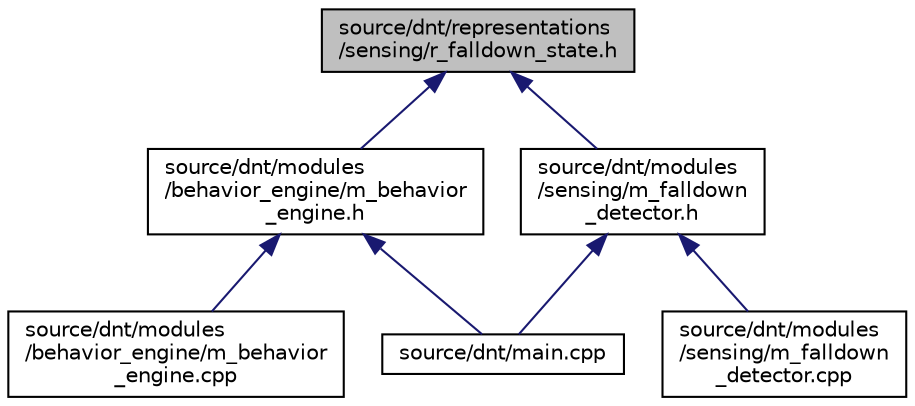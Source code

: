 digraph "source/dnt/representations/sensing/r_falldown_state.h"
{
  edge [fontname="Helvetica",fontsize="10",labelfontname="Helvetica",labelfontsize="10"];
  node [fontname="Helvetica",fontsize="10",shape=record];
  Node3 [label="source/dnt/representations\l/sensing/r_falldown_state.h",height=0.2,width=0.4,color="black", fillcolor="grey75", style="filled", fontcolor="black"];
  Node3 -> Node4 [dir="back",color="midnightblue",fontsize="10",style="solid",fontname="Helvetica"];
  Node4 [label="source/dnt/modules\l/behavior_engine/m_behavior\l_engine.h",height=0.2,width=0.4,color="black", fillcolor="white", style="filled",URL="$m__behavior__engine_8h.html"];
  Node4 -> Node5 [dir="back",color="midnightblue",fontsize="10",style="solid",fontname="Helvetica"];
  Node5 [label="source/dnt/main.cpp",height=0.2,width=0.4,color="black", fillcolor="white", style="filled",URL="$dnt_2main_8cpp.html"];
  Node4 -> Node6 [dir="back",color="midnightblue",fontsize="10",style="solid",fontname="Helvetica"];
  Node6 [label="source/dnt/modules\l/behavior_engine/m_behavior\l_engine.cpp",height=0.2,width=0.4,color="black", fillcolor="white", style="filled",URL="$m__behavior__engine_8cpp.html"];
  Node3 -> Node7 [dir="back",color="midnightblue",fontsize="10",style="solid",fontname="Helvetica"];
  Node7 [label="source/dnt/modules\l/sensing/m_falldown\l_detector.h",height=0.2,width=0.4,color="black", fillcolor="white", style="filled",URL="$m__falldown__detector_8h.html",tooltip="Detect whether the robot has fallen over. "];
  Node7 -> Node5 [dir="back",color="midnightblue",fontsize="10",style="solid",fontname="Helvetica"];
  Node7 -> Node8 [dir="back",color="midnightblue",fontsize="10",style="solid",fontname="Helvetica"];
  Node8 [label="source/dnt/modules\l/sensing/m_falldown\l_detector.cpp",height=0.2,width=0.4,color="black", fillcolor="white", style="filled",URL="$m__falldown__detector_8cpp.html",tooltip="Detect whether the robot has fallen over. "];
}
